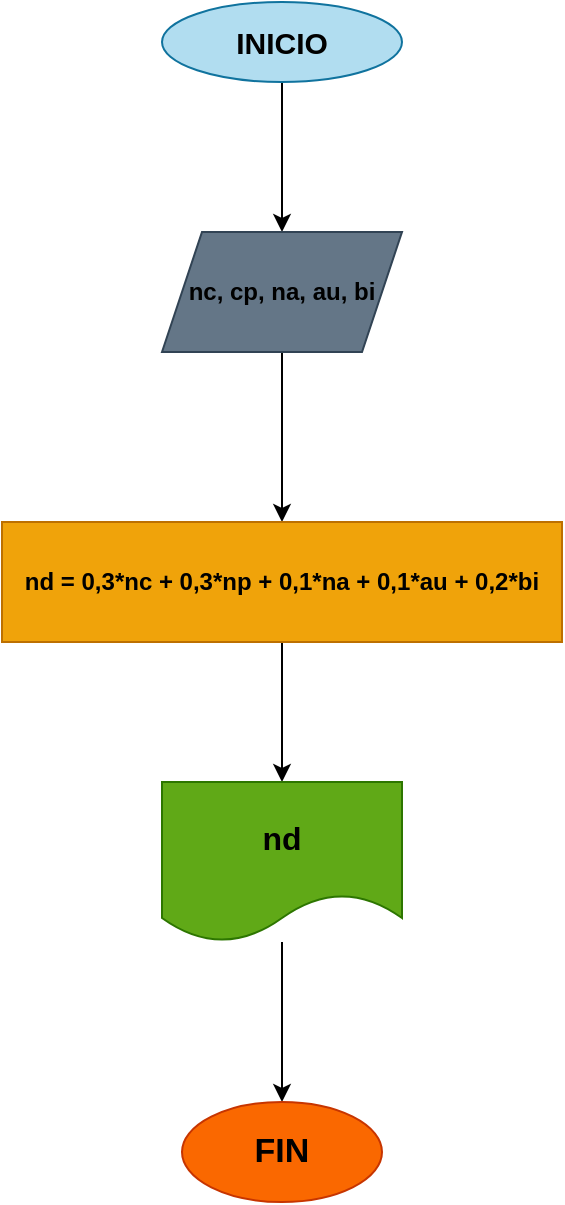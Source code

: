 <mxfile>
    <diagram id="Vp4SI_rzqV0cEQ2IFEf-" name="Página-1">
        <mxGraphModel dx="662" dy="411" grid="1" gridSize="10" guides="1" tooltips="1" connect="1" arrows="1" fold="1" page="1" pageScale="1" pageWidth="1654" pageHeight="2336" math="0" shadow="0">
            <root>
                <mxCell id="0"/>
                <mxCell id="1" parent="0"/>
                <mxCell id="5" value="" style="edgeStyle=none;html=1;fontFamily=Helvetica;fontSize=12;fontColor=default;" edge="1" parent="1" source="2" target="4">
                    <mxGeometry relative="1" as="geometry"/>
                </mxCell>
                <mxCell id="2" value="&lt;b&gt;&lt;font color=&quot;#000000&quot; style=&quot;font-size: 15px;&quot;&gt;INICIO&lt;/font&gt;&lt;/b&gt;" style="ellipse;whiteSpace=wrap;html=1;fillColor=#b1ddf0;strokeColor=#10739e;" vertex="1" parent="1">
                    <mxGeometry x="120" y="40" width="120" height="40" as="geometry"/>
                </mxCell>
                <mxCell id="7" value="" style="edgeStyle=none;html=1;fontFamily=Helvetica;fontSize=12;fontColor=default;" edge="1" parent="1" source="4" target="6">
                    <mxGeometry relative="1" as="geometry"/>
                </mxCell>
                <mxCell id="4" value="&lt;b&gt;&lt;font color=&quot;#000000&quot;&gt;nc, cp, na, au, bi&lt;/font&gt;&lt;/b&gt;" style="shape=parallelogram;perimeter=parallelogramPerimeter;whiteSpace=wrap;html=1;fixedSize=1;fillColor=#647687;fontColor=#ffffff;strokeColor=#314354;" vertex="1" parent="1">
                    <mxGeometry x="120" y="155" width="120" height="60" as="geometry"/>
                </mxCell>
                <mxCell id="11" value="" style="edgeStyle=none;html=1;fontFamily=Helvetica;fontSize=12;fontColor=default;" edge="1" parent="1" source="6" target="10">
                    <mxGeometry relative="1" as="geometry"/>
                </mxCell>
                <mxCell id="6" value="&lt;b&gt;&lt;font style=&quot;font-size: 12px;&quot;&gt;nd = 0,3*nc + 0,3*np + 0,1*na + 0,1*au + 0,2*bi&lt;/font&gt;&lt;/b&gt;" style="whiteSpace=wrap;html=1;fillColor=#f0a30a;fontColor=#000000;strokeColor=#BD7000;" vertex="1" parent="1">
                    <mxGeometry x="40" y="300" width="280" height="60" as="geometry"/>
                </mxCell>
                <mxCell id="13" value="" style="edgeStyle=none;html=1;fontFamily=Helvetica;fontSize=12;fontColor=default;" edge="1" parent="1" source="10" target="12">
                    <mxGeometry relative="1" as="geometry"/>
                </mxCell>
                <mxCell id="10" value="&lt;b&gt;&lt;font style=&quot;font-size: 16px;&quot;&gt;nd&lt;/font&gt;&lt;/b&gt;" style="shape=document;whiteSpace=wrap;html=1;boundedLbl=1;fillColor=#60a917;fontColor=#000000;strokeColor=#2D7600;" vertex="1" parent="1">
                    <mxGeometry x="120" y="430" width="120" height="80" as="geometry"/>
                </mxCell>
                <mxCell id="12" value="&lt;b&gt;&lt;font style=&quot;font-size: 17px;&quot;&gt;FIN&lt;/font&gt;&lt;/b&gt;" style="ellipse;whiteSpace=wrap;html=1;fillColor=#fa6800;fontColor=#000000;strokeColor=#C73500;" vertex="1" parent="1">
                    <mxGeometry x="130" y="590" width="100" height="50" as="geometry"/>
                </mxCell>
            </root>
        </mxGraphModel>
    </diagram>
</mxfile>